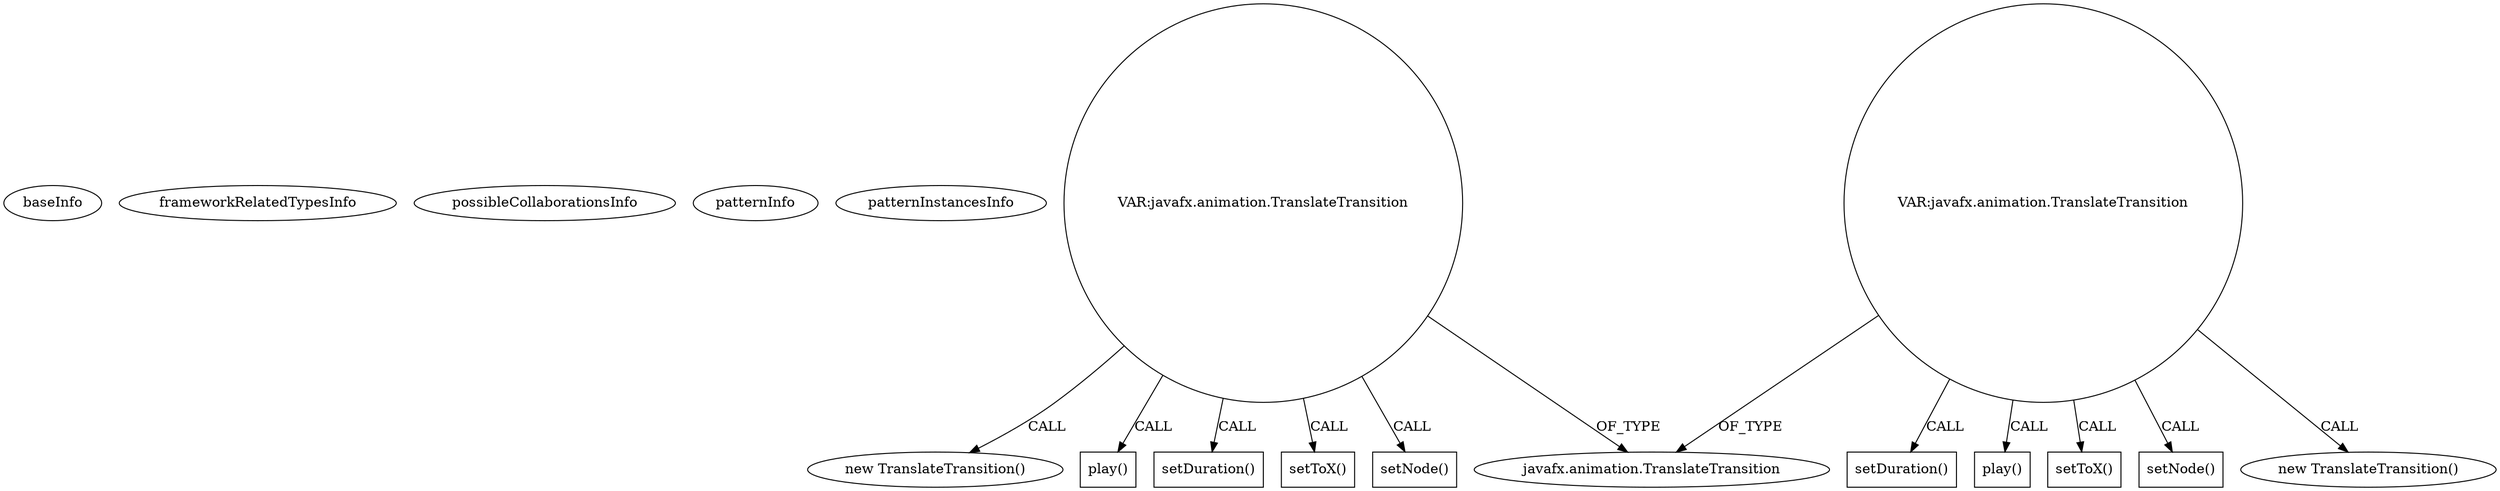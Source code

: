 digraph {
baseInfo[graphId=3292,category="pattern",isAnonymous=false,possibleRelation=false]
frameworkRelatedTypesInfo[]
possibleCollaborationsInfo[]
patternInfo[frequency=2.0,patternRootClient=null]
patternInstancesInfo[0="pedrodonte-genjeefx~/pedrodonte-genjeefx/genjeefx-master/GenJeeFx/src/main/java/ConceptoFx.java~ConceptoFx~3836",1="pedrodonte-genjeefx~/pedrodonte-genjeefx/genjeefx-master/GenJeeFx/src/main/java/ConceptoFx.java~void start(javafx.stage.Stage)~3837"]
13[label="new TranslateTransition()",vertexType="CONSTRUCTOR_CALL",isFrameworkType=false]
14[label="VAR:javafx.animation.TranslateTransition",vertexType="VARIABLE_EXPRESION",isFrameworkType=false,shape=circle]
39[label="play()",vertexType="INSIDE_CALL",isFrameworkType=false,shape=box]
19[label="setDuration()",vertexType="INSIDE_CALL",isFrameworkType=false,shape=box]
24[label="setToX()",vertexType="INSIDE_CALL",isFrameworkType=false,shape=box]
17[label="setNode()",vertexType="INSIDE_CALL",isFrameworkType=false,shape=box]
15[label="javafx.animation.TranslateTransition",vertexType="FRAMEWORK_CLASS_TYPE",isFrameworkType=false]
26[label="VAR:javafx.animation.TranslateTransition",vertexType="VARIABLE_EXPRESION",isFrameworkType=false,shape=circle]
31[label="setDuration()",vertexType="INSIDE_CALL",isFrameworkType=false,shape=box]
37[label="play()",vertexType="INSIDE_CALL",isFrameworkType=false,shape=box]
35[label="setToX()",vertexType="INSIDE_CALL",isFrameworkType=false,shape=box]
29[label="setNode()",vertexType="INSIDE_CALL",isFrameworkType=false,shape=box]
25[label="new TranslateTransition()",vertexType="CONSTRUCTOR_CALL",isFrameworkType=false]
14->13[label="CALL"]
26->15[label="OF_TYPE"]
26->31[label="CALL"]
26->37[label="CALL"]
14->19[label="CALL"]
14->39[label="CALL"]
14->17[label="CALL"]
26->29[label="CALL"]
14->24[label="CALL"]
26->35[label="CALL"]
26->25[label="CALL"]
14->15[label="OF_TYPE"]
}
